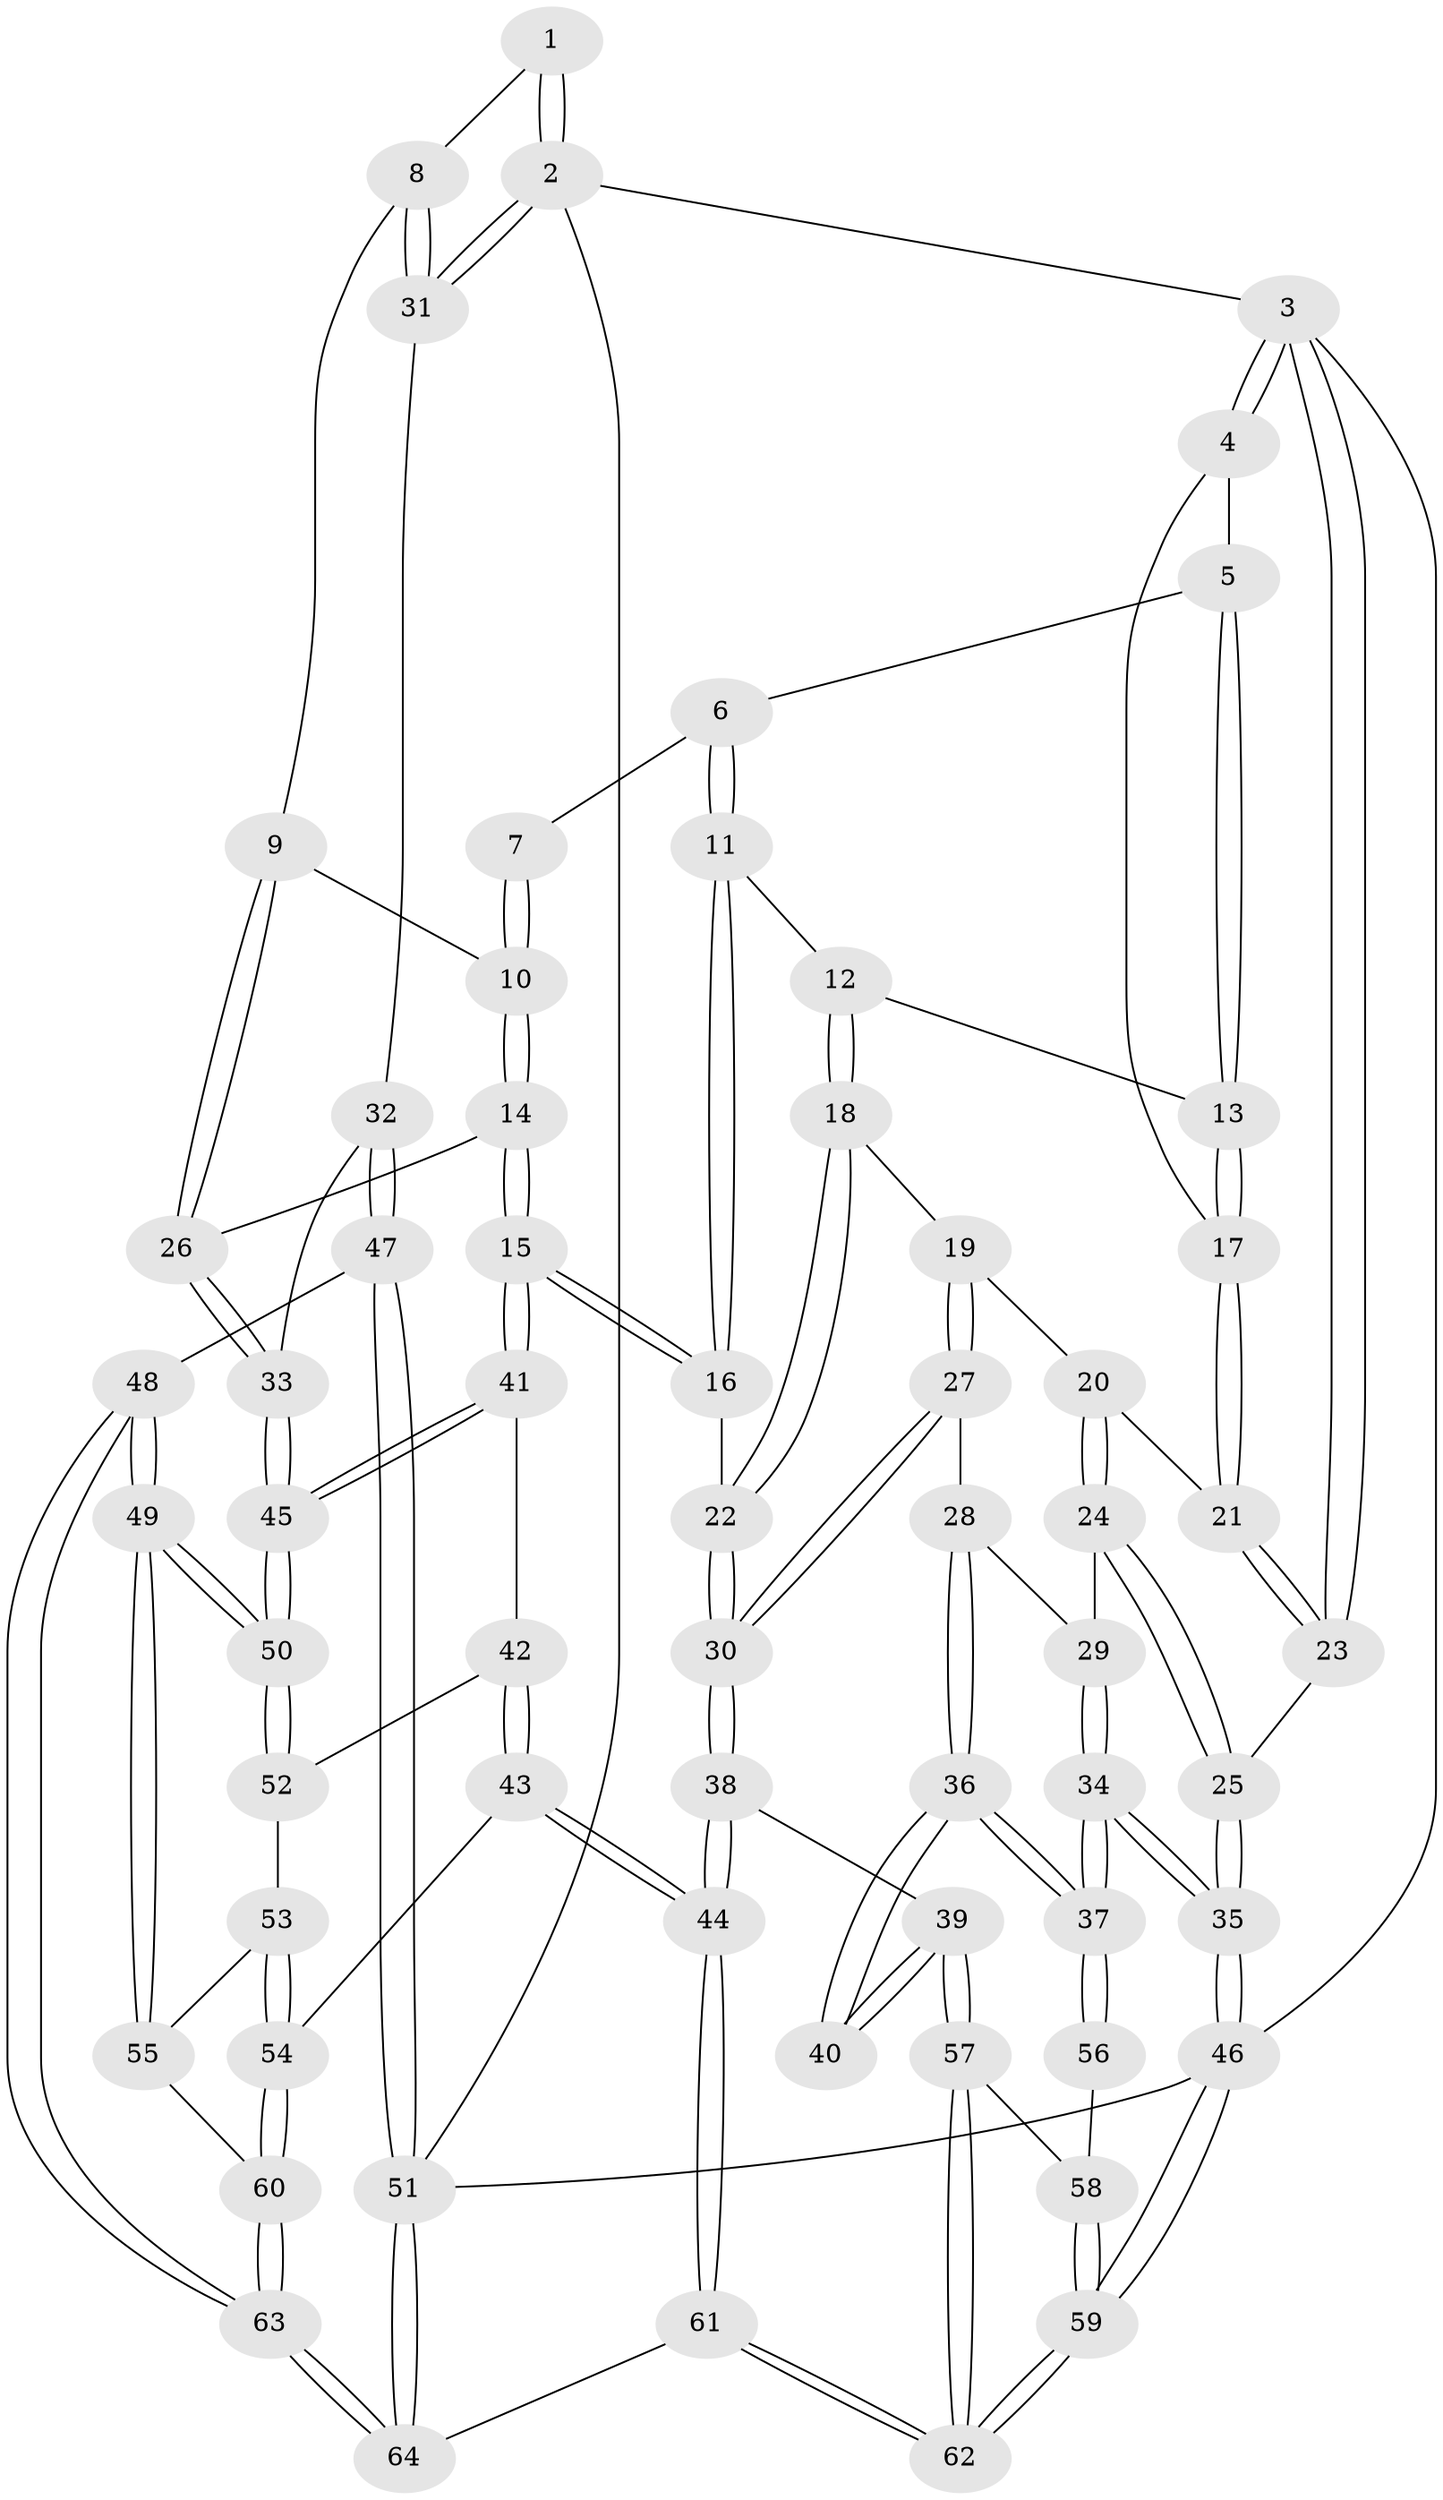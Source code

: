 // coarse degree distribution, {4: 0.40540540540540543, 6: 0.10810810810810811, 5: 0.35135135135135137, 3: 0.13513513513513514}
// Generated by graph-tools (version 1.1) at 2025/52/02/27/25 19:52:39]
// undirected, 64 vertices, 157 edges
graph export_dot {
graph [start="1"]
  node [color=gray90,style=filled];
  1 [pos="+0.7982708920591925+0"];
  2 [pos="+1+0"];
  3 [pos="+0+0"];
  4 [pos="+0+0"];
  5 [pos="+0.354151307686843+0"];
  6 [pos="+0.4813172619836646+0"];
  7 [pos="+0.7745591791176717+0"];
  8 [pos="+1+0.16280299864019146"];
  9 [pos="+0.9658107249623966+0.16594178405038942"];
  10 [pos="+0.7690196439529113+0.004046324707279756"];
  11 [pos="+0.478837512586952+0"];
  12 [pos="+0.3365887683580393+0.10929833869037285"];
  13 [pos="+0.25886952097043553+0.0949303291999945"];
  14 [pos="+0.6249334551505908+0.30454576595254734"];
  15 [pos="+0.618335131405602+0.3061751618474564"];
  16 [pos="+0.6002403570661099+0.30348666473756125"];
  17 [pos="+0.17764370083085926+0.12207846275029285"];
  18 [pos="+0.3950289162504774+0.2055368483791267"];
  19 [pos="+0.18505932737952266+0.20405191302832731"];
  20 [pos="+0.16407856931174167+0.17167702431392842"];
  21 [pos="+0.16337867383582072+0.15427778284449292"];
  22 [pos="+0.5199980212397605+0.32671326373676696"];
  23 [pos="+0+0.05558374389748482"];
  24 [pos="+0+0.328568301089629"];
  25 [pos="+0+0.32521519891341594"];
  26 [pos="+0.6973097194834142+0.31796266415181007"];
  27 [pos="+0.23784636116914196+0.35134191777716495"];
  28 [pos="+0.1786678118939946+0.4147059316702301"];
  29 [pos="+0.06699410491984824+0.3796604624933857"];
  30 [pos="+0.4980229737502133+0.3433589125178465"];
  31 [pos="+1+0.20481377258294664"];
  32 [pos="+1+0.3761457883165016"];
  33 [pos="+0.8496849761640395+0.4259096116309415"];
  34 [pos="+0.0011627966013589975+0.6473167302395384"];
  35 [pos="+0+0.7943068412738135"];
  36 [pos="+0.18179339321259733+0.4927797300173521"];
  37 [pos="+0.05407452007051202+0.6218114558781724"];
  38 [pos="+0.3890433921323229+0.6123251625212396"];
  39 [pos="+0.379687924015497+0.6158894106819097"];
  40 [pos="+0.34612096894647126+0.6098723279670374"];
  41 [pos="+0.6508705015890174+0.5362077624141592"];
  42 [pos="+0.6376074509605035+0.5931627697208759"];
  43 [pos="+0.5905622392096548+0.6852460541448003"];
  44 [pos="+0.5231842037481639+0.6966379333121862"];
  45 [pos="+0.8650443434560181+0.6285100089117325"];
  46 [pos="+0+1"];
  47 [pos="+1+0.7659703328032527"];
  48 [pos="+0.9386866649661356+0.7260922758915561"];
  49 [pos="+0.9247738688093462+0.7137672077989576"];
  50 [pos="+0.8705809224340406+0.6438037147857846"];
  51 [pos="+1+1"];
  52 [pos="+0.7669106156363557+0.6520776577357169"];
  53 [pos="+0.6918945604338509+0.6884703442878245"];
  54 [pos="+0.604202729472221+0.6951736496378634"];
  55 [pos="+0.7506523268265184+0.7345053757945215"];
  56 [pos="+0.22353074326330993+0.6731140382501333"];
  57 [pos="+0.31844550750509276+0.81788942164584"];
  58 [pos="+0.2134587579335881+0.7156713162789489"];
  59 [pos="+0+1"];
  60 [pos="+0.6655485447819033+0.7855264158281484"];
  61 [pos="+0.4577676423405489+1"];
  62 [pos="+0.2915364378814076+1"];
  63 [pos="+0.7110750106774283+0.9729970510865152"];
  64 [pos="+0.6618674371537945+1"];
  1 -- 2;
  1 -- 2;
  1 -- 8;
  2 -- 3;
  2 -- 31;
  2 -- 31;
  2 -- 51;
  3 -- 4;
  3 -- 4;
  3 -- 23;
  3 -- 23;
  3 -- 46;
  4 -- 5;
  4 -- 17;
  5 -- 6;
  5 -- 13;
  5 -- 13;
  6 -- 7;
  6 -- 11;
  6 -- 11;
  7 -- 10;
  7 -- 10;
  8 -- 9;
  8 -- 31;
  8 -- 31;
  9 -- 10;
  9 -- 26;
  9 -- 26;
  10 -- 14;
  10 -- 14;
  11 -- 12;
  11 -- 16;
  11 -- 16;
  12 -- 13;
  12 -- 18;
  12 -- 18;
  13 -- 17;
  13 -- 17;
  14 -- 15;
  14 -- 15;
  14 -- 26;
  15 -- 16;
  15 -- 16;
  15 -- 41;
  15 -- 41;
  16 -- 22;
  17 -- 21;
  17 -- 21;
  18 -- 19;
  18 -- 22;
  18 -- 22;
  19 -- 20;
  19 -- 27;
  19 -- 27;
  20 -- 21;
  20 -- 24;
  20 -- 24;
  21 -- 23;
  21 -- 23;
  22 -- 30;
  22 -- 30;
  23 -- 25;
  24 -- 25;
  24 -- 25;
  24 -- 29;
  25 -- 35;
  25 -- 35;
  26 -- 33;
  26 -- 33;
  27 -- 28;
  27 -- 30;
  27 -- 30;
  28 -- 29;
  28 -- 36;
  28 -- 36;
  29 -- 34;
  29 -- 34;
  30 -- 38;
  30 -- 38;
  31 -- 32;
  32 -- 33;
  32 -- 47;
  32 -- 47;
  33 -- 45;
  33 -- 45;
  34 -- 35;
  34 -- 35;
  34 -- 37;
  34 -- 37;
  35 -- 46;
  35 -- 46;
  36 -- 37;
  36 -- 37;
  36 -- 40;
  36 -- 40;
  37 -- 56;
  37 -- 56;
  38 -- 39;
  38 -- 44;
  38 -- 44;
  39 -- 40;
  39 -- 40;
  39 -- 57;
  39 -- 57;
  41 -- 42;
  41 -- 45;
  41 -- 45;
  42 -- 43;
  42 -- 43;
  42 -- 52;
  43 -- 44;
  43 -- 44;
  43 -- 54;
  44 -- 61;
  44 -- 61;
  45 -- 50;
  45 -- 50;
  46 -- 59;
  46 -- 59;
  46 -- 51;
  47 -- 48;
  47 -- 51;
  47 -- 51;
  48 -- 49;
  48 -- 49;
  48 -- 63;
  48 -- 63;
  49 -- 50;
  49 -- 50;
  49 -- 55;
  49 -- 55;
  50 -- 52;
  50 -- 52;
  51 -- 64;
  51 -- 64;
  52 -- 53;
  53 -- 54;
  53 -- 54;
  53 -- 55;
  54 -- 60;
  54 -- 60;
  55 -- 60;
  56 -- 58;
  57 -- 58;
  57 -- 62;
  57 -- 62;
  58 -- 59;
  58 -- 59;
  59 -- 62;
  59 -- 62;
  60 -- 63;
  60 -- 63;
  61 -- 62;
  61 -- 62;
  61 -- 64;
  63 -- 64;
  63 -- 64;
}
